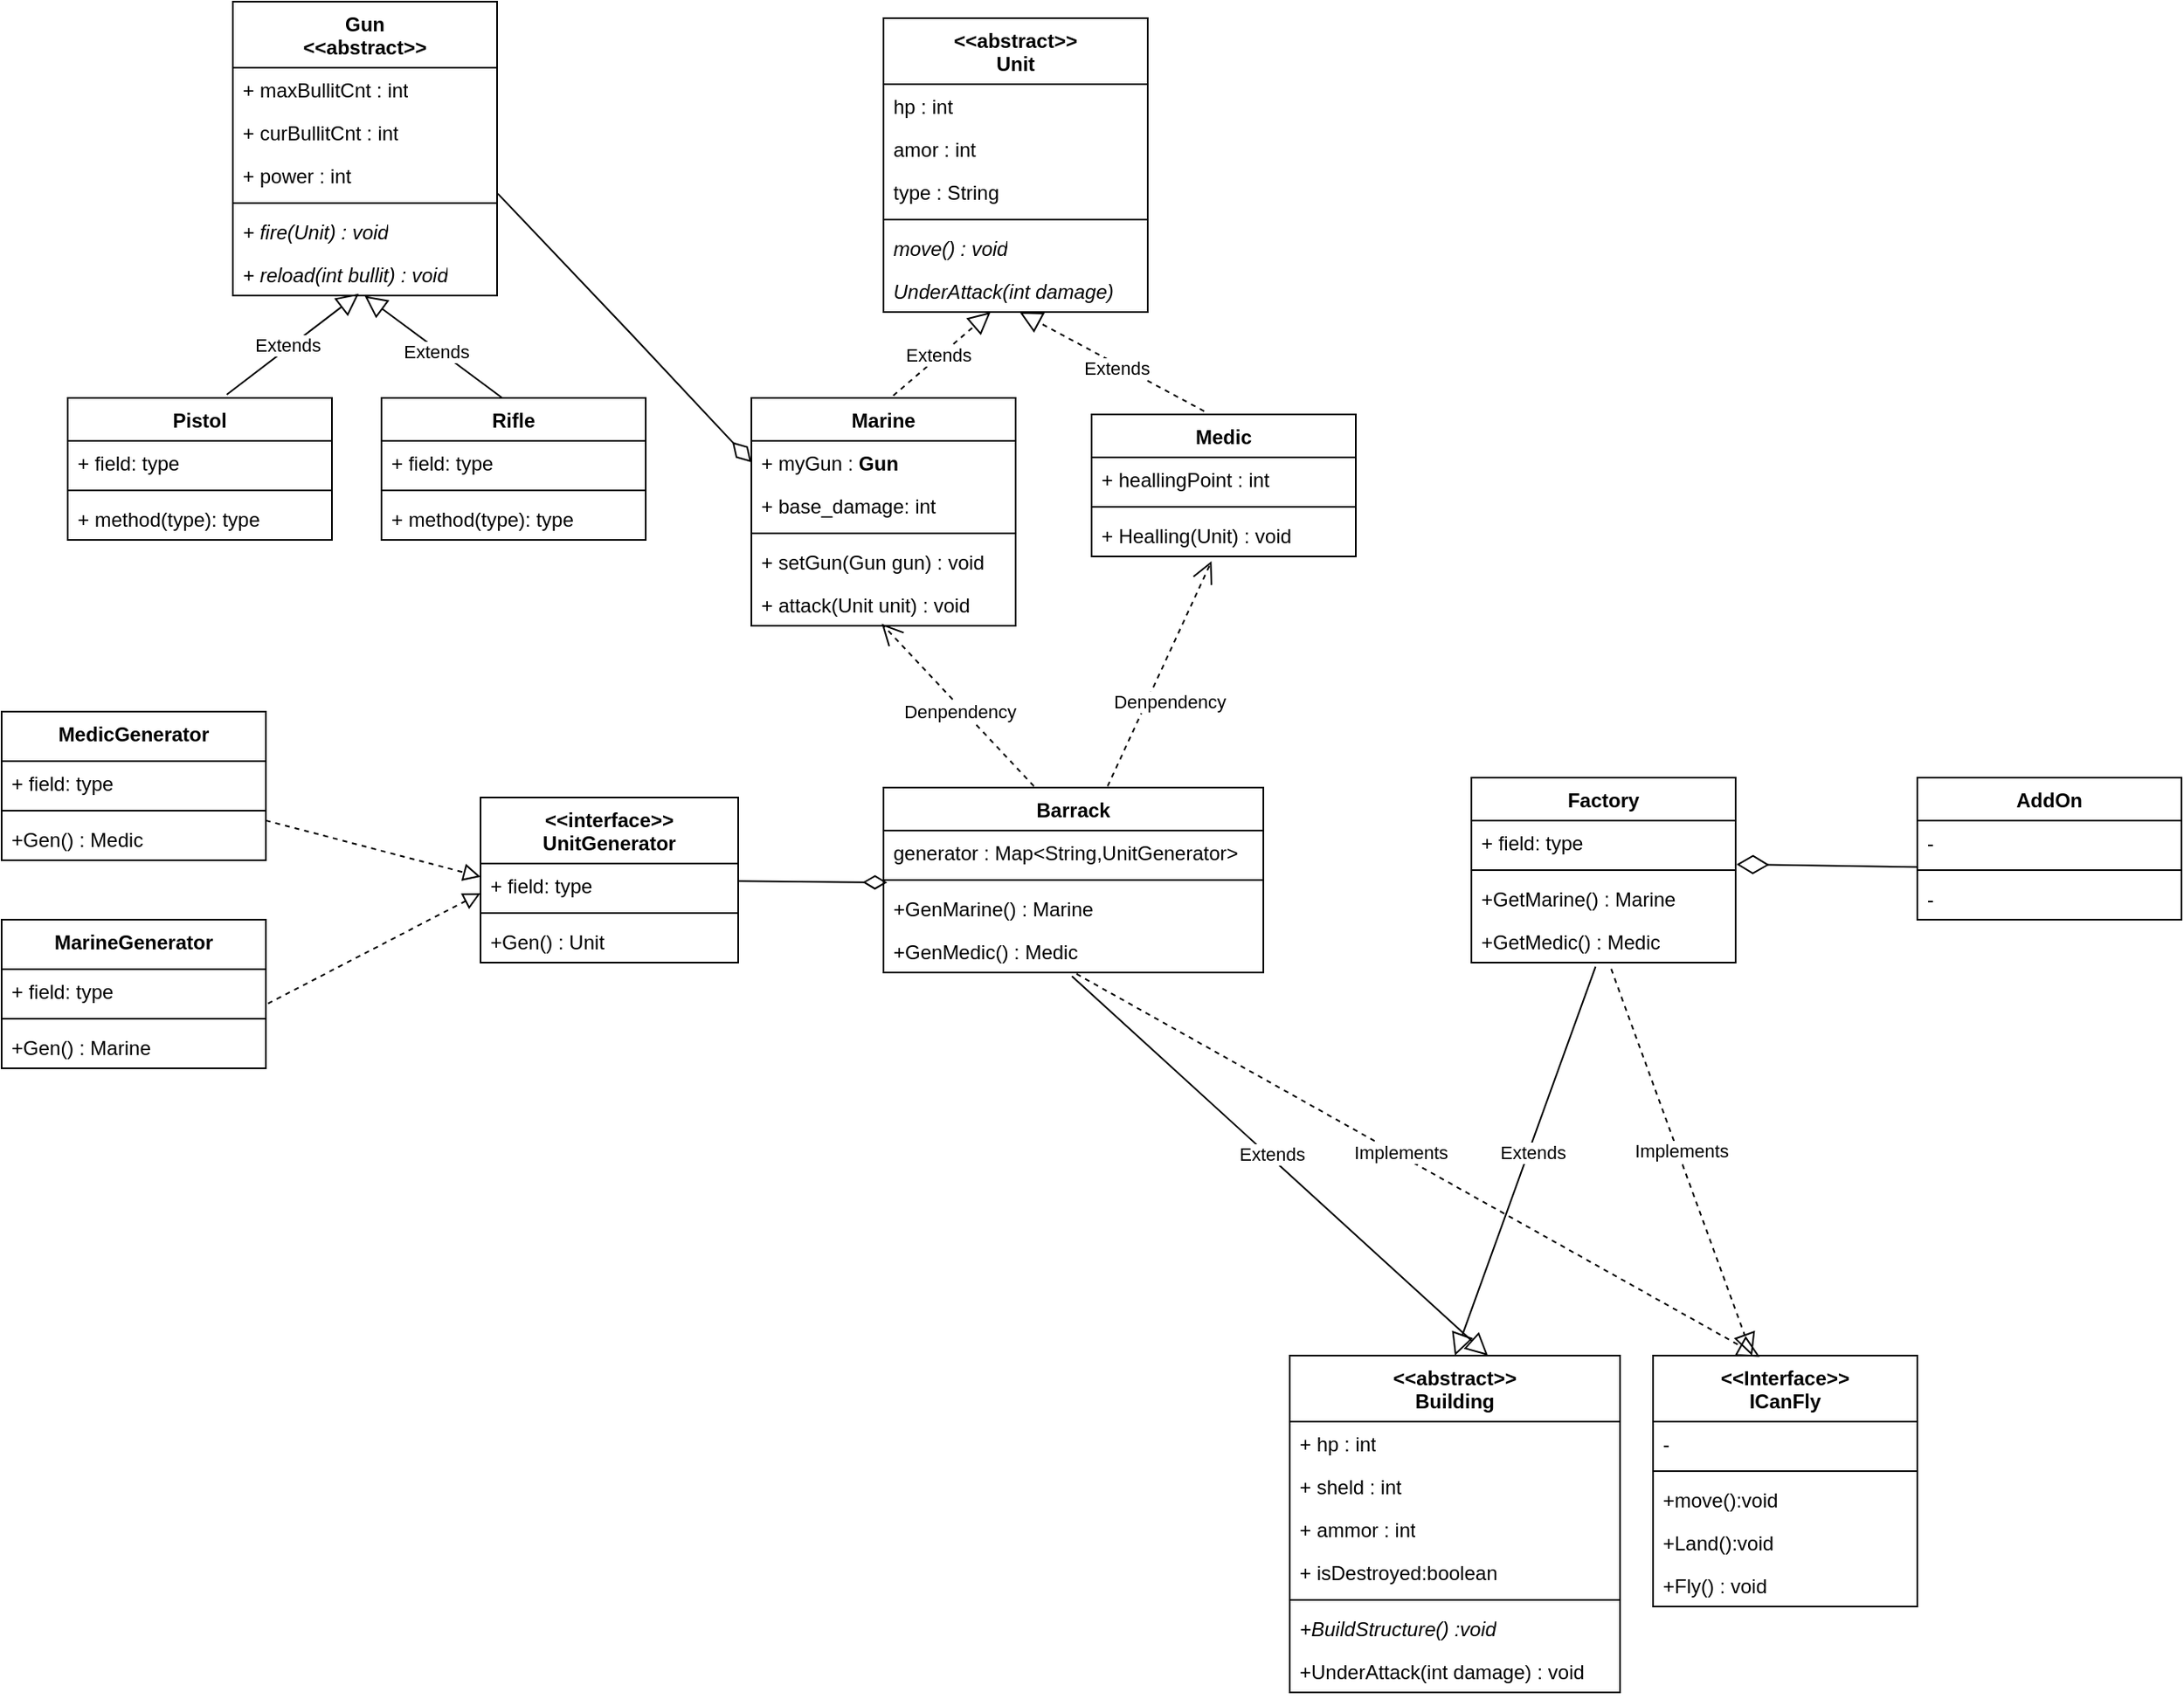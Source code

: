 <mxfile version="24.7.17">
  <diagram id="C5RBs43oDa-KdzZeNtuy" name="Page-1">
    <mxGraphModel dx="1816" dy="617" grid="1" gridSize="10" guides="1" tooltips="1" connect="1" arrows="1" fold="1" page="1" pageScale="1" pageWidth="827" pageHeight="1169" math="0" shadow="0">
      <root>
        <mxCell id="WIyWlLk6GJQsqaUBKTNV-0" />
        <mxCell id="WIyWlLk6GJQsqaUBKTNV-1" parent="WIyWlLk6GJQsqaUBKTNV-0" />
        <mxCell id="PVrwrn3sAUliG3SW16DB-0" value="&lt;div&gt;&amp;lt;&amp;lt;abstract&amp;gt;&amp;gt;&lt;br&gt;&lt;/div&gt;Unit&lt;div&gt;&lt;br&gt;&lt;/div&gt;" style="swimlane;fontStyle=1;align=center;verticalAlign=top;childLayout=stackLayout;horizontal=1;startSize=40;horizontalStack=0;resizeParent=1;resizeParentMax=0;resizeLast=0;collapsible=1;marginBottom=0;whiteSpace=wrap;html=1;" parent="WIyWlLk6GJQsqaUBKTNV-1" vertex="1">
          <mxGeometry x="414" y="100" width="160" height="178" as="geometry" />
        </mxCell>
        <mxCell id="PVrwrn3sAUliG3SW16DB-1" value="&lt;div&gt;hp : int&lt;/div&gt;" style="text;strokeColor=none;fillColor=none;align=left;verticalAlign=top;spacingLeft=4;spacingRight=4;overflow=hidden;rotatable=0;points=[[0,0.5],[1,0.5]];portConstraint=eastwest;whiteSpace=wrap;html=1;" parent="PVrwrn3sAUliG3SW16DB-0" vertex="1">
          <mxGeometry y="40" width="160" height="26" as="geometry" />
        </mxCell>
        <mxCell id="PVrwrn3sAUliG3SW16DB-9" value="&lt;div&gt;amor : int&lt;/div&gt;" style="text;strokeColor=none;fillColor=none;align=left;verticalAlign=top;spacingLeft=4;spacingRight=4;overflow=hidden;rotatable=0;points=[[0,0.5],[1,0.5]];portConstraint=eastwest;whiteSpace=wrap;html=1;" parent="PVrwrn3sAUliG3SW16DB-0" vertex="1">
          <mxGeometry y="66" width="160" height="26" as="geometry" />
        </mxCell>
        <mxCell id="PVrwrn3sAUliG3SW16DB-11" value="&lt;div&gt;type : String&lt;/div&gt;" style="text;strokeColor=none;fillColor=none;align=left;verticalAlign=top;spacingLeft=4;spacingRight=4;overflow=hidden;rotatable=0;points=[[0,0.5],[1,0.5]];portConstraint=eastwest;whiteSpace=wrap;html=1;" parent="PVrwrn3sAUliG3SW16DB-0" vertex="1">
          <mxGeometry y="92" width="160" height="26" as="geometry" />
        </mxCell>
        <mxCell id="PVrwrn3sAUliG3SW16DB-2" value="" style="line;strokeWidth=1;fillColor=none;align=left;verticalAlign=middle;spacingTop=-1;spacingLeft=3;spacingRight=3;rotatable=0;labelPosition=right;points=[];portConstraint=eastwest;strokeColor=inherit;" parent="PVrwrn3sAUliG3SW16DB-0" vertex="1">
          <mxGeometry y="118" width="160" height="8" as="geometry" />
        </mxCell>
        <mxCell id="PVrwrn3sAUliG3SW16DB-3" value="&lt;i&gt;move() : void&lt;/i&gt;" style="text;strokeColor=none;fillColor=none;align=left;verticalAlign=top;spacingLeft=4;spacingRight=4;overflow=hidden;rotatable=0;points=[[0,0.5],[1,0.5]];portConstraint=eastwest;whiteSpace=wrap;html=1;" parent="PVrwrn3sAUliG3SW16DB-0" vertex="1">
          <mxGeometry y="126" width="160" height="26" as="geometry" />
        </mxCell>
        <mxCell id="PVrwrn3sAUliG3SW16DB-10" value="&lt;i&gt;UnderAttack(int damage)&lt;/i&gt;" style="text;strokeColor=none;fillColor=none;align=left;verticalAlign=top;spacingLeft=4;spacingRight=4;overflow=hidden;rotatable=0;points=[[0,0.5],[1,0.5]];portConstraint=eastwest;whiteSpace=wrap;html=1;" parent="PVrwrn3sAUliG3SW16DB-0" vertex="1">
          <mxGeometry y="152" width="160" height="26" as="geometry" />
        </mxCell>
        <mxCell id="PVrwrn3sAUliG3SW16DB-16" value="Marine" style="swimlane;fontStyle=1;align=center;verticalAlign=top;childLayout=stackLayout;horizontal=1;startSize=26;horizontalStack=0;resizeParent=1;resizeParentMax=0;resizeLast=0;collapsible=1;marginBottom=0;whiteSpace=wrap;html=1;" parent="WIyWlLk6GJQsqaUBKTNV-1" vertex="1">
          <mxGeometry x="334" y="330" width="160" height="138" as="geometry" />
        </mxCell>
        <mxCell id="PVrwrn3sAUliG3SW16DB-17" value="&lt;div style=&quot;text-align: center;&quot;&gt;&lt;span style=&quot;background-color: initial;&quot;&gt;+ myGun : &lt;b&gt;Gun&lt;/b&gt;&lt;/span&gt;&lt;/div&gt;" style="text;strokeColor=none;fillColor=none;align=left;verticalAlign=top;spacingLeft=4;spacingRight=4;overflow=hidden;rotatable=0;points=[[0,0.5],[1,0.5]];portConstraint=eastwest;whiteSpace=wrap;html=1;" parent="PVrwrn3sAUliG3SW16DB-16" vertex="1">
          <mxGeometry y="26" width="160" height="26" as="geometry" />
        </mxCell>
        <mxCell id="PVrwrn3sAUliG3SW16DB-34" value="+ base_damage: int" style="text;strokeColor=none;fillColor=none;align=left;verticalAlign=top;spacingLeft=4;spacingRight=4;overflow=hidden;rotatable=0;points=[[0,0.5],[1,0.5]];portConstraint=eastwest;whiteSpace=wrap;html=1;" parent="PVrwrn3sAUliG3SW16DB-16" vertex="1">
          <mxGeometry y="52" width="160" height="26" as="geometry" />
        </mxCell>
        <mxCell id="PVrwrn3sAUliG3SW16DB-18" value="" style="line;strokeWidth=1;fillColor=none;align=left;verticalAlign=middle;spacingTop=-1;spacingLeft=3;spacingRight=3;rotatable=0;labelPosition=right;points=[];portConstraint=eastwest;strokeColor=inherit;" parent="PVrwrn3sAUliG3SW16DB-16" vertex="1">
          <mxGeometry y="78" width="160" height="8" as="geometry" />
        </mxCell>
        <mxCell id="PVrwrn3sAUliG3SW16DB-19" value="+ setGun(Gun gun) : void" style="text;strokeColor=none;fillColor=none;align=left;verticalAlign=top;spacingLeft=4;spacingRight=4;overflow=hidden;rotatable=0;points=[[0,0.5],[1,0.5]];portConstraint=eastwest;whiteSpace=wrap;html=1;" parent="PVrwrn3sAUliG3SW16DB-16" vertex="1">
          <mxGeometry y="86" width="160" height="26" as="geometry" />
        </mxCell>
        <mxCell id="MvnuxMPW66HS9TptjvaD-0" value="+ attack(Unit unit) : void" style="text;strokeColor=none;fillColor=none;align=left;verticalAlign=top;spacingLeft=4;spacingRight=4;overflow=hidden;rotatable=0;points=[[0,0.5],[1,0.5]];portConstraint=eastwest;whiteSpace=wrap;html=1;" vertex="1" parent="PVrwrn3sAUliG3SW16DB-16">
          <mxGeometry y="112" width="160" height="26" as="geometry" />
        </mxCell>
        <mxCell id="PVrwrn3sAUliG3SW16DB-20" value="Medic" style="swimlane;fontStyle=1;align=center;verticalAlign=top;childLayout=stackLayout;horizontal=1;startSize=26;horizontalStack=0;resizeParent=1;resizeParentMax=0;resizeLast=0;collapsible=1;marginBottom=0;whiteSpace=wrap;html=1;" parent="WIyWlLk6GJQsqaUBKTNV-1" vertex="1">
          <mxGeometry x="540" y="340" width="160" height="86" as="geometry" />
        </mxCell>
        <mxCell id="PVrwrn3sAUliG3SW16DB-21" value="+ heallingPoint : int" style="text;strokeColor=none;fillColor=none;align=left;verticalAlign=top;spacingLeft=4;spacingRight=4;overflow=hidden;rotatable=0;points=[[0,0.5],[1,0.5]];portConstraint=eastwest;whiteSpace=wrap;html=1;" parent="PVrwrn3sAUliG3SW16DB-20" vertex="1">
          <mxGeometry y="26" width="160" height="26" as="geometry" />
        </mxCell>
        <mxCell id="PVrwrn3sAUliG3SW16DB-22" value="" style="line;strokeWidth=1;fillColor=none;align=left;verticalAlign=middle;spacingTop=-1;spacingLeft=3;spacingRight=3;rotatable=0;labelPosition=right;points=[];portConstraint=eastwest;strokeColor=inherit;" parent="PVrwrn3sAUliG3SW16DB-20" vertex="1">
          <mxGeometry y="52" width="160" height="8" as="geometry" />
        </mxCell>
        <mxCell id="PVrwrn3sAUliG3SW16DB-23" value="+ Healling(Unit) : void" style="text;strokeColor=none;fillColor=none;align=left;verticalAlign=top;spacingLeft=4;spacingRight=4;overflow=hidden;rotatable=0;points=[[0,0.5],[1,0.5]];portConstraint=eastwest;whiteSpace=wrap;html=1;" parent="PVrwrn3sAUliG3SW16DB-20" vertex="1">
          <mxGeometry y="60" width="160" height="26" as="geometry" />
        </mxCell>
        <mxCell id="PVrwrn3sAUliG3SW16DB-25" value="" style="endArrow=block;html=1;rounded=0;exitX=0.537;exitY=-0.01;exitDx=0;exitDy=0;exitPerimeter=0;endFill=0;endSize=11;dashed=1;" parent="WIyWlLk6GJQsqaUBKTNV-1" source="PVrwrn3sAUliG3SW16DB-16" target="PVrwrn3sAUliG3SW16DB-10" edge="1">
          <mxGeometry width="50" height="50" relative="1" as="geometry">
            <mxPoint x="414" y="360" as="sourcePoint" />
            <mxPoint x="480" y="280" as="targetPoint" />
          </mxGeometry>
        </mxCell>
        <mxCell id="PVrwrn3sAUliG3SW16DB-26" value="Extends" style="edgeLabel;html=1;align=center;verticalAlign=middle;resizable=0;points=[];" parent="PVrwrn3sAUliG3SW16DB-25" vertex="1" connectable="0">
          <mxGeometry x="-0.055" y="2" relative="1" as="geometry">
            <mxPoint as="offset" />
          </mxGeometry>
        </mxCell>
        <mxCell id="PVrwrn3sAUliG3SW16DB-27" value="" style="endArrow=block;html=1;rounded=0;exitX=0.426;exitY=-0.023;exitDx=0;exitDy=0;exitPerimeter=0;endFill=0;endSize=11;entryX=0.515;entryY=1;entryDx=0;entryDy=0;entryPerimeter=0;dashed=1;" parent="WIyWlLk6GJQsqaUBKTNV-1" source="PVrwrn3sAUliG3SW16DB-20" target="PVrwrn3sAUliG3SW16DB-10" edge="1">
          <mxGeometry width="50" height="50" relative="1" as="geometry">
            <mxPoint x="426" y="369" as="sourcePoint" />
            <mxPoint x="490" y="290" as="targetPoint" />
          </mxGeometry>
        </mxCell>
        <mxCell id="PVrwrn3sAUliG3SW16DB-28" value="Extends" style="edgeLabel;html=1;align=center;verticalAlign=middle;resizable=0;points=[];" parent="PVrwrn3sAUliG3SW16DB-27" vertex="1" connectable="0">
          <mxGeometry x="-0.055" y="2" relative="1" as="geometry">
            <mxPoint as="offset" />
          </mxGeometry>
        </mxCell>
        <mxCell id="PVrwrn3sAUliG3SW16DB-29" value="Rifle" style="swimlane;fontStyle=1;align=center;verticalAlign=top;childLayout=stackLayout;horizontal=1;startSize=26;horizontalStack=0;resizeParent=1;resizeParentMax=0;resizeLast=0;collapsible=1;marginBottom=0;whiteSpace=wrap;html=1;" parent="WIyWlLk6GJQsqaUBKTNV-1" vertex="1">
          <mxGeometry x="110" y="330" width="160" height="86" as="geometry" />
        </mxCell>
        <mxCell id="PVrwrn3sAUliG3SW16DB-30" value="+ field: type" style="text;strokeColor=none;fillColor=none;align=left;verticalAlign=top;spacingLeft=4;spacingRight=4;overflow=hidden;rotatable=0;points=[[0,0.5],[1,0.5]];portConstraint=eastwest;whiteSpace=wrap;html=1;" parent="PVrwrn3sAUliG3SW16DB-29" vertex="1">
          <mxGeometry y="26" width="160" height="26" as="geometry" />
        </mxCell>
        <mxCell id="PVrwrn3sAUliG3SW16DB-31" value="" style="line;strokeWidth=1;fillColor=none;align=left;verticalAlign=middle;spacingTop=-1;spacingLeft=3;spacingRight=3;rotatable=0;labelPosition=right;points=[];portConstraint=eastwest;strokeColor=inherit;" parent="PVrwrn3sAUliG3SW16DB-29" vertex="1">
          <mxGeometry y="52" width="160" height="8" as="geometry" />
        </mxCell>
        <mxCell id="PVrwrn3sAUliG3SW16DB-32" value="+ method(type): type" style="text;strokeColor=none;fillColor=none;align=left;verticalAlign=top;spacingLeft=4;spacingRight=4;overflow=hidden;rotatable=0;points=[[0,0.5],[1,0.5]];portConstraint=eastwest;whiteSpace=wrap;html=1;" parent="PVrwrn3sAUliG3SW16DB-29" vertex="1">
          <mxGeometry y="60" width="160" height="26" as="geometry" />
        </mxCell>
        <mxCell id="PVrwrn3sAUliG3SW16DB-33" value="" style="endArrow=diamondThin;html=1;rounded=0;exitX=1.003;exitY=0.934;exitDx=0;exitDy=0;exitPerimeter=0;entryX=0;entryY=0.5;entryDx=0;entryDy=0;endFill=0;endSize=14;" parent="WIyWlLk6GJQsqaUBKTNV-1" source="PVrwrn3sAUliG3SW16DB-43" target="PVrwrn3sAUliG3SW16DB-17" edge="1">
          <mxGeometry width="50" height="50" relative="1" as="geometry">
            <mxPoint x="350" y="380" as="sourcePoint" />
            <mxPoint x="400" y="330" as="targetPoint" />
            <Array as="points">
              <mxPoint x="260" y="290" />
            </Array>
          </mxGeometry>
        </mxCell>
        <mxCell id="PVrwrn3sAUliG3SW16DB-35" value="Pistol" style="swimlane;fontStyle=1;align=center;verticalAlign=top;childLayout=stackLayout;horizontal=1;startSize=26;horizontalStack=0;resizeParent=1;resizeParentMax=0;resizeLast=0;collapsible=1;marginBottom=0;whiteSpace=wrap;html=1;" parent="WIyWlLk6GJQsqaUBKTNV-1" vertex="1">
          <mxGeometry x="-80" y="330" width="160" height="86" as="geometry" />
        </mxCell>
        <mxCell id="PVrwrn3sAUliG3SW16DB-36" value="+ field: type" style="text;strokeColor=none;fillColor=none;align=left;verticalAlign=top;spacingLeft=4;spacingRight=4;overflow=hidden;rotatable=0;points=[[0,0.5],[1,0.5]];portConstraint=eastwest;whiteSpace=wrap;html=1;" parent="PVrwrn3sAUliG3SW16DB-35" vertex="1">
          <mxGeometry y="26" width="160" height="26" as="geometry" />
        </mxCell>
        <mxCell id="PVrwrn3sAUliG3SW16DB-37" value="" style="line;strokeWidth=1;fillColor=none;align=left;verticalAlign=middle;spacingTop=-1;spacingLeft=3;spacingRight=3;rotatable=0;labelPosition=right;points=[];portConstraint=eastwest;strokeColor=inherit;" parent="PVrwrn3sAUliG3SW16DB-35" vertex="1">
          <mxGeometry y="52" width="160" height="8" as="geometry" />
        </mxCell>
        <mxCell id="PVrwrn3sAUliG3SW16DB-38" value="+ method(type): type" style="text;strokeColor=none;fillColor=none;align=left;verticalAlign=top;spacingLeft=4;spacingRight=4;overflow=hidden;rotatable=0;points=[[0,0.5],[1,0.5]];portConstraint=eastwest;whiteSpace=wrap;html=1;" parent="PVrwrn3sAUliG3SW16DB-35" vertex="1">
          <mxGeometry y="60" width="160" height="26" as="geometry" />
        </mxCell>
        <mxCell id="PVrwrn3sAUliG3SW16DB-39" value="Gun&lt;div&gt;&amp;lt;&amp;lt;abstract&amp;gt;&amp;gt;&lt;/div&gt;" style="swimlane;fontStyle=1;align=center;verticalAlign=top;childLayout=stackLayout;horizontal=1;startSize=40;horizontalStack=0;resizeParent=1;resizeParentMax=0;resizeLast=0;collapsible=1;marginBottom=0;whiteSpace=wrap;html=1;" parent="WIyWlLk6GJQsqaUBKTNV-1" vertex="1">
          <mxGeometry x="20" y="90" width="160" height="178" as="geometry" />
        </mxCell>
        <mxCell id="PVrwrn3sAUliG3SW16DB-40" value="+ maxBullitCnt : int" style="text;strokeColor=none;fillColor=none;align=left;verticalAlign=top;spacingLeft=4;spacingRight=4;overflow=hidden;rotatable=0;points=[[0,0.5],[1,0.5]];portConstraint=eastwest;whiteSpace=wrap;html=1;" parent="PVrwrn3sAUliG3SW16DB-39" vertex="1">
          <mxGeometry y="40" width="160" height="26" as="geometry" />
        </mxCell>
        <mxCell id="MvnuxMPW66HS9TptjvaD-1" value="+ curBullitCnt : int" style="text;strokeColor=none;fillColor=none;align=left;verticalAlign=top;spacingLeft=4;spacingRight=4;overflow=hidden;rotatable=0;points=[[0,0.5],[1,0.5]];portConstraint=eastwest;whiteSpace=wrap;html=1;" vertex="1" parent="PVrwrn3sAUliG3SW16DB-39">
          <mxGeometry y="66" width="160" height="26" as="geometry" />
        </mxCell>
        <mxCell id="PVrwrn3sAUliG3SW16DB-43" value="+ power : int" style="text;strokeColor=none;fillColor=none;align=left;verticalAlign=top;spacingLeft=4;spacingRight=4;overflow=hidden;rotatable=0;points=[[0,0.5],[1,0.5]];portConstraint=eastwest;whiteSpace=wrap;html=1;" parent="PVrwrn3sAUliG3SW16DB-39" vertex="1">
          <mxGeometry y="92" width="160" height="26" as="geometry" />
        </mxCell>
        <mxCell id="PVrwrn3sAUliG3SW16DB-41" value="" style="line;strokeWidth=1;fillColor=none;align=left;verticalAlign=middle;spacingTop=-1;spacingLeft=3;spacingRight=3;rotatable=0;labelPosition=right;points=[];portConstraint=eastwest;strokeColor=inherit;" parent="PVrwrn3sAUliG3SW16DB-39" vertex="1">
          <mxGeometry y="118" width="160" height="8" as="geometry" />
        </mxCell>
        <mxCell id="PVrwrn3sAUliG3SW16DB-42" value="&lt;i&gt;+ fire(Unit) : void&lt;/i&gt;" style="text;strokeColor=none;fillColor=none;align=left;verticalAlign=top;spacingLeft=4;spacingRight=4;overflow=hidden;rotatable=0;points=[[0,0.5],[1,0.5]];portConstraint=eastwest;whiteSpace=wrap;html=1;" parent="PVrwrn3sAUliG3SW16DB-39" vertex="1">
          <mxGeometry y="126" width="160" height="26" as="geometry" />
        </mxCell>
        <mxCell id="PVrwrn3sAUliG3SW16DB-48" value="&lt;i&gt;+ reload(int bullit) : void&lt;/i&gt;" style="text;strokeColor=none;fillColor=none;align=left;verticalAlign=top;spacingLeft=4;spacingRight=4;overflow=hidden;rotatable=0;points=[[0,0.5],[1,0.5]];portConstraint=eastwest;whiteSpace=wrap;html=1;" parent="PVrwrn3sAUliG3SW16DB-39" vertex="1">
          <mxGeometry y="152" width="160" height="26" as="geometry" />
        </mxCell>
        <mxCell id="PVrwrn3sAUliG3SW16DB-44" value="" style="endArrow=block;html=1;rounded=0;exitX=0.455;exitY=-0.003;exitDx=0;exitDy=0;exitPerimeter=0;endFill=0;endSize=11;entryX=0.499;entryY=1.008;entryDx=0;entryDy=0;entryPerimeter=0;" parent="WIyWlLk6GJQsqaUBKTNV-1" source="PVrwrn3sAUliG3SW16DB-29" edge="1" target="PVrwrn3sAUliG3SW16DB-48">
          <mxGeometry width="50" height="50" relative="1" as="geometry">
            <mxPoint x="426" y="369" as="sourcePoint" />
            <mxPoint x="90" y="270" as="targetPoint" />
          </mxGeometry>
        </mxCell>
        <mxCell id="PVrwrn3sAUliG3SW16DB-45" value="Extends" style="edgeLabel;html=1;align=center;verticalAlign=middle;resizable=0;points=[];" parent="PVrwrn3sAUliG3SW16DB-44" vertex="1" connectable="0">
          <mxGeometry x="-0.055" y="2" relative="1" as="geometry">
            <mxPoint as="offset" />
          </mxGeometry>
        </mxCell>
        <mxCell id="PVrwrn3sAUliG3SW16DB-46" value="" style="endArrow=block;html=1;rounded=0;exitX=0.602;exitY=-0.023;exitDx=0;exitDy=0;exitPerimeter=0;endFill=0;endSize=11;entryX=0.477;entryY=0.955;entryDx=0;entryDy=0;entryPerimeter=0;" parent="WIyWlLk6GJQsqaUBKTNV-1" source="PVrwrn3sAUliG3SW16DB-35" edge="1" target="PVrwrn3sAUliG3SW16DB-48">
          <mxGeometry width="50" height="50" relative="1" as="geometry">
            <mxPoint x="183" y="370" as="sourcePoint" />
            <mxPoint x="100" y="290" as="targetPoint" />
          </mxGeometry>
        </mxCell>
        <mxCell id="PVrwrn3sAUliG3SW16DB-47" value="Extends" style="edgeLabel;html=1;align=center;verticalAlign=middle;resizable=0;points=[];" parent="PVrwrn3sAUliG3SW16DB-46" vertex="1" connectable="0">
          <mxGeometry x="-0.055" y="2" relative="1" as="geometry">
            <mxPoint as="offset" />
          </mxGeometry>
        </mxCell>
        <mxCell id="PVrwrn3sAUliG3SW16DB-49" value="Barrack" style="swimlane;fontStyle=1;align=center;verticalAlign=top;childLayout=stackLayout;horizontal=1;startSize=26;horizontalStack=0;resizeParent=1;resizeParentMax=0;resizeLast=0;collapsible=1;marginBottom=0;whiteSpace=wrap;html=1;" parent="WIyWlLk6GJQsqaUBKTNV-1" vertex="1">
          <mxGeometry x="414" y="566" width="230" height="112" as="geometry" />
        </mxCell>
        <mxCell id="PVrwrn3sAUliG3SW16DB-50" value="generator : Map&amp;lt;String,UnitGenerator&amp;gt;" style="text;strokeColor=none;fillColor=none;align=left;verticalAlign=top;spacingLeft=4;spacingRight=4;overflow=hidden;rotatable=0;points=[[0,0.5],[1,0.5]];portConstraint=eastwest;whiteSpace=wrap;html=1;" parent="PVrwrn3sAUliG3SW16DB-49" vertex="1">
          <mxGeometry y="26" width="230" height="26" as="geometry" />
        </mxCell>
        <mxCell id="PVrwrn3sAUliG3SW16DB-51" value="" style="line;strokeWidth=1;fillColor=none;align=left;verticalAlign=middle;spacingTop=-1;spacingLeft=3;spacingRight=3;rotatable=0;labelPosition=right;points=[];portConstraint=eastwest;strokeColor=inherit;" parent="PVrwrn3sAUliG3SW16DB-49" vertex="1">
          <mxGeometry y="52" width="230" height="8" as="geometry" />
        </mxCell>
        <mxCell id="PVrwrn3sAUliG3SW16DB-52" value="+GenMarine() : Marine" style="text;strokeColor=none;fillColor=none;align=left;verticalAlign=top;spacingLeft=4;spacingRight=4;overflow=hidden;rotatable=0;points=[[0,0.5],[1,0.5]];portConstraint=eastwest;whiteSpace=wrap;html=1;" parent="PVrwrn3sAUliG3SW16DB-49" vertex="1">
          <mxGeometry y="60" width="230" height="26" as="geometry" />
        </mxCell>
        <mxCell id="PVrwrn3sAUliG3SW16DB-53" value="+GenMedic() : Medic" style="text;strokeColor=none;fillColor=none;align=left;verticalAlign=top;spacingLeft=4;spacingRight=4;overflow=hidden;rotatable=0;points=[[0,0.5],[1,0.5]];portConstraint=eastwest;whiteSpace=wrap;html=1;" parent="PVrwrn3sAUliG3SW16DB-49" vertex="1">
          <mxGeometry y="86" width="230" height="26" as="geometry" />
        </mxCell>
        <mxCell id="PVrwrn3sAUliG3SW16DB-54" value="" style="endArrow=open;html=1;rounded=0;exitX=0.396;exitY=-0.007;exitDx=0;exitDy=0;exitPerimeter=0;endFill=0;endSize=11;dashed=1;entryX=0.493;entryY=0.951;entryDx=0;entryDy=0;entryPerimeter=0;" parent="WIyWlLk6GJQsqaUBKTNV-1" source="PVrwrn3sAUliG3SW16DB-49" edge="1" target="MvnuxMPW66HS9TptjvaD-0">
          <mxGeometry width="50" height="50" relative="1" as="geometry">
            <mxPoint x="487" y="542" as="sourcePoint" />
            <mxPoint x="414" y="472" as="targetPoint" />
          </mxGeometry>
        </mxCell>
        <mxCell id="PVrwrn3sAUliG3SW16DB-55" value="Denpendency" style="edgeLabel;html=1;align=center;verticalAlign=middle;resizable=0;points=[];" parent="PVrwrn3sAUliG3SW16DB-54" vertex="1" connectable="0">
          <mxGeometry x="-0.055" y="2" relative="1" as="geometry">
            <mxPoint as="offset" />
          </mxGeometry>
        </mxCell>
        <mxCell id="PVrwrn3sAUliG3SW16DB-56" value="" style="endArrow=open;html=1;rounded=0;exitX=0.59;exitY=-0.007;exitDx=0;exitDy=0;exitPerimeter=0;endFill=0;endSize=11;entryX=0.454;entryY=1.111;entryDx=0;entryDy=0;entryPerimeter=0;dashed=1;" parent="WIyWlLk6GJQsqaUBKTNV-1" source="PVrwrn3sAUliG3SW16DB-49" target="PVrwrn3sAUliG3SW16DB-23" edge="1">
          <mxGeometry width="50" height="50" relative="1" as="geometry">
            <mxPoint x="503" y="569" as="sourcePoint" />
            <mxPoint x="424" y="482" as="targetPoint" />
          </mxGeometry>
        </mxCell>
        <mxCell id="PVrwrn3sAUliG3SW16DB-57" value="Denpendency" style="edgeLabel;html=1;align=center;verticalAlign=middle;resizable=0;points=[];" parent="PVrwrn3sAUliG3SW16DB-56" vertex="1" connectable="0">
          <mxGeometry x="-0.055" y="2" relative="1" as="geometry">
            <mxPoint x="9" y="14" as="offset" />
          </mxGeometry>
        </mxCell>
        <mxCell id="MvnuxMPW66HS9TptjvaD-9" value="" style="edgeStyle=none;curved=1;rounded=0;orthogonalLoop=1;jettySize=auto;html=1;fontSize=12;startSize=12;endSize=12;entryX=0.01;entryY=0.685;entryDx=0;entryDy=0;entryPerimeter=0;endArrow=diamondThin;endFill=0;" edge="1" parent="WIyWlLk6GJQsqaUBKTNV-1" source="PVrwrn3sAUliG3SW16DB-63" target="PVrwrn3sAUliG3SW16DB-51">
          <mxGeometry relative="1" as="geometry" />
        </mxCell>
        <mxCell id="PVrwrn3sAUliG3SW16DB-63" value="&amp;lt;&amp;lt;interface&amp;gt;&amp;gt;&lt;div&gt;UnitGenerator&lt;/div&gt;" style="swimlane;fontStyle=1;align=center;verticalAlign=top;childLayout=stackLayout;horizontal=1;startSize=40;horizontalStack=0;resizeParent=1;resizeParentMax=0;resizeLast=0;collapsible=1;marginBottom=0;whiteSpace=wrap;html=1;" parent="WIyWlLk6GJQsqaUBKTNV-1" vertex="1">
          <mxGeometry x="170" y="572" width="156" height="100" as="geometry" />
        </mxCell>
        <mxCell id="PVrwrn3sAUliG3SW16DB-64" value="+ field: type" style="text;strokeColor=none;fillColor=none;align=left;verticalAlign=top;spacingLeft=4;spacingRight=4;overflow=hidden;rotatable=0;points=[[0,0.5],[1,0.5]];portConstraint=eastwest;whiteSpace=wrap;html=1;" parent="PVrwrn3sAUliG3SW16DB-63" vertex="1">
          <mxGeometry y="40" width="156" height="26" as="geometry" />
        </mxCell>
        <mxCell id="PVrwrn3sAUliG3SW16DB-65" value="" style="line;strokeWidth=1;fillColor=none;align=left;verticalAlign=middle;spacingTop=-1;spacingLeft=3;spacingRight=3;rotatable=0;labelPosition=right;points=[];portConstraint=eastwest;strokeColor=inherit;" parent="PVrwrn3sAUliG3SW16DB-63" vertex="1">
          <mxGeometry y="66" width="156" height="8" as="geometry" />
        </mxCell>
        <mxCell id="PVrwrn3sAUliG3SW16DB-66" value="+Gen() : Unit" style="text;strokeColor=none;fillColor=none;align=left;verticalAlign=top;spacingLeft=4;spacingRight=4;overflow=hidden;rotatable=0;points=[[0,0.5],[1,0.5]];portConstraint=eastwest;whiteSpace=wrap;html=1;" parent="PVrwrn3sAUliG3SW16DB-63" vertex="1">
          <mxGeometry y="74" width="156" height="26" as="geometry" />
        </mxCell>
        <mxCell id="PVrwrn3sAUliG3SW16DB-68" value="MarineGenerator" style="swimlane;fontStyle=1;align=center;verticalAlign=top;childLayout=stackLayout;horizontal=1;startSize=30;horizontalStack=0;resizeParent=1;resizeParentMax=0;resizeLast=0;collapsible=1;marginBottom=0;whiteSpace=wrap;html=1;" parent="WIyWlLk6GJQsqaUBKTNV-1" vertex="1">
          <mxGeometry x="-120" y="646" width="160" height="90" as="geometry" />
        </mxCell>
        <mxCell id="PVrwrn3sAUliG3SW16DB-69" value="+ field: type" style="text;strokeColor=none;fillColor=none;align=left;verticalAlign=top;spacingLeft=4;spacingRight=4;overflow=hidden;rotatable=0;points=[[0,0.5],[1,0.5]];portConstraint=eastwest;whiteSpace=wrap;html=1;" parent="PVrwrn3sAUliG3SW16DB-68" vertex="1">
          <mxGeometry y="30" width="160" height="26" as="geometry" />
        </mxCell>
        <mxCell id="PVrwrn3sAUliG3SW16DB-70" value="" style="line;strokeWidth=1;fillColor=none;align=left;verticalAlign=middle;spacingTop=-1;spacingLeft=3;spacingRight=3;rotatable=0;labelPosition=right;points=[];portConstraint=eastwest;strokeColor=inherit;" parent="PVrwrn3sAUliG3SW16DB-68" vertex="1">
          <mxGeometry y="56" width="160" height="8" as="geometry" />
        </mxCell>
        <mxCell id="PVrwrn3sAUliG3SW16DB-72" value="+Gen() : Marine" style="text;strokeColor=none;fillColor=none;align=left;verticalAlign=top;spacingLeft=4;spacingRight=4;overflow=hidden;rotatable=0;points=[[0,0.5],[1,0.5]];portConstraint=eastwest;whiteSpace=wrap;html=1;" parent="PVrwrn3sAUliG3SW16DB-68" vertex="1">
          <mxGeometry y="64" width="160" height="26" as="geometry" />
        </mxCell>
        <mxCell id="MvnuxMPW66HS9TptjvaD-10" value="" style="edgeStyle=none;curved=1;rounded=0;orthogonalLoop=1;jettySize=auto;html=1;fontSize=12;startSize=8;endSize=8;dashed=1;endArrow=block;endFill=0;" edge="1" parent="WIyWlLk6GJQsqaUBKTNV-1" source="PVrwrn3sAUliG3SW16DB-73">
          <mxGeometry relative="1" as="geometry">
            <mxPoint x="170" y="620" as="targetPoint" />
          </mxGeometry>
        </mxCell>
        <mxCell id="PVrwrn3sAUliG3SW16DB-73" value="MedicGenerator" style="swimlane;fontStyle=1;align=center;verticalAlign=top;childLayout=stackLayout;horizontal=1;startSize=30;horizontalStack=0;resizeParent=1;resizeParentMax=0;resizeLast=0;collapsible=1;marginBottom=0;whiteSpace=wrap;html=1;" parent="WIyWlLk6GJQsqaUBKTNV-1" vertex="1">
          <mxGeometry x="-120" y="520" width="160" height="90" as="geometry" />
        </mxCell>
        <mxCell id="PVrwrn3sAUliG3SW16DB-74" value="+ field: type" style="text;strokeColor=none;fillColor=none;align=left;verticalAlign=top;spacingLeft=4;spacingRight=4;overflow=hidden;rotatable=0;points=[[0,0.5],[1,0.5]];portConstraint=eastwest;whiteSpace=wrap;html=1;" parent="PVrwrn3sAUliG3SW16DB-73" vertex="1">
          <mxGeometry y="30" width="160" height="26" as="geometry" />
        </mxCell>
        <mxCell id="PVrwrn3sAUliG3SW16DB-75" value="" style="line;strokeWidth=1;fillColor=none;align=left;verticalAlign=middle;spacingTop=-1;spacingLeft=3;spacingRight=3;rotatable=0;labelPosition=right;points=[];portConstraint=eastwest;strokeColor=inherit;" parent="PVrwrn3sAUliG3SW16DB-73" vertex="1">
          <mxGeometry y="56" width="160" height="8" as="geometry" />
        </mxCell>
        <mxCell id="PVrwrn3sAUliG3SW16DB-77" value="+Gen() : Medic" style="text;strokeColor=none;fillColor=none;align=left;verticalAlign=top;spacingLeft=4;spacingRight=4;overflow=hidden;rotatable=0;points=[[0,0.5],[1,0.5]];portConstraint=eastwest;whiteSpace=wrap;html=1;" parent="PVrwrn3sAUliG3SW16DB-73" vertex="1">
          <mxGeometry y="64" width="160" height="26" as="geometry" />
        </mxCell>
        <mxCell id="PVrwrn3sAUliG3SW16DB-81" value="" style="endArrow=block;html=1;rounded=0;exitX=0.496;exitY=1.086;exitDx=0;exitDy=0;exitPerimeter=0;endFill=0;endSize=11;" parent="WIyWlLk6GJQsqaUBKTNV-1" source="PVrwrn3sAUliG3SW16DB-53" edge="1">
          <mxGeometry width="50" height="50" relative="1" as="geometry">
            <mxPoint x="381" y="890" as="sourcePoint" />
            <mxPoint x="780" y="910" as="targetPoint" />
          </mxGeometry>
        </mxCell>
        <mxCell id="PVrwrn3sAUliG3SW16DB-82" value="Extends" style="edgeLabel;html=1;align=center;verticalAlign=middle;resizable=0;points=[];" parent="PVrwrn3sAUliG3SW16DB-81" vertex="1" connectable="0">
          <mxGeometry x="-0.055" y="2" relative="1" as="geometry">
            <mxPoint as="offset" />
          </mxGeometry>
        </mxCell>
        <mxCell id="PVrwrn3sAUliG3SW16DB-85" value="Factory" style="swimlane;fontStyle=1;align=center;verticalAlign=top;childLayout=stackLayout;horizontal=1;startSize=26;horizontalStack=0;resizeParent=1;resizeParentMax=0;resizeLast=0;collapsible=1;marginBottom=0;whiteSpace=wrap;html=1;" parent="WIyWlLk6GJQsqaUBKTNV-1" vertex="1">
          <mxGeometry x="770" y="560" width="160" height="112" as="geometry">
            <mxRectangle x="760" y="560" width="80" height="30" as="alternateBounds" />
          </mxGeometry>
        </mxCell>
        <mxCell id="PVrwrn3sAUliG3SW16DB-86" value="+ field: type" style="text;strokeColor=none;fillColor=none;align=left;verticalAlign=top;spacingLeft=4;spacingRight=4;overflow=hidden;rotatable=0;points=[[0,0.5],[1,0.5]];portConstraint=eastwest;whiteSpace=wrap;html=1;" parent="PVrwrn3sAUliG3SW16DB-85" vertex="1">
          <mxGeometry y="26" width="160" height="26" as="geometry" />
        </mxCell>
        <mxCell id="PVrwrn3sAUliG3SW16DB-87" value="" style="line;strokeWidth=1;fillColor=none;align=left;verticalAlign=middle;spacingTop=-1;spacingLeft=3;spacingRight=3;rotatable=0;labelPosition=right;points=[];portConstraint=eastwest;strokeColor=inherit;" parent="PVrwrn3sAUliG3SW16DB-85" vertex="1">
          <mxGeometry y="52" width="160" height="8" as="geometry" />
        </mxCell>
        <mxCell id="PVrwrn3sAUliG3SW16DB-88" value="+GetMarine() : Marine" style="text;strokeColor=none;fillColor=none;align=left;verticalAlign=top;spacingLeft=4;spacingRight=4;overflow=hidden;rotatable=0;points=[[0,0.5],[1,0.5]];portConstraint=eastwest;whiteSpace=wrap;html=1;" parent="PVrwrn3sAUliG3SW16DB-85" vertex="1">
          <mxGeometry y="60" width="160" height="26" as="geometry" />
        </mxCell>
        <mxCell id="PVrwrn3sAUliG3SW16DB-89" value="+GetMedic() : Medic" style="text;strokeColor=none;fillColor=none;align=left;verticalAlign=top;spacingLeft=4;spacingRight=4;overflow=hidden;rotatable=0;points=[[0,0.5],[1,0.5]];portConstraint=eastwest;whiteSpace=wrap;html=1;" parent="PVrwrn3sAUliG3SW16DB-85" vertex="1">
          <mxGeometry y="86" width="160" height="26" as="geometry" />
        </mxCell>
        <mxCell id="PVrwrn3sAUliG3SW16DB-90" value="&lt;div&gt;&amp;lt;&amp;lt;abstract&amp;gt;&amp;gt;&lt;/div&gt;Building" style="swimlane;fontStyle=1;align=center;verticalAlign=top;childLayout=stackLayout;horizontal=1;startSize=40;horizontalStack=0;resizeParent=1;resizeParentMax=0;resizeLast=0;collapsible=1;marginBottom=0;whiteSpace=wrap;html=1;" parent="WIyWlLk6GJQsqaUBKTNV-1" vertex="1">
          <mxGeometry x="660" y="910" width="200" height="204" as="geometry">
            <mxRectangle x="760" y="560" width="80" height="30" as="alternateBounds" />
          </mxGeometry>
        </mxCell>
        <mxCell id="PVrwrn3sAUliG3SW16DB-91" value="+ hp : int" style="text;strokeColor=none;fillColor=none;align=left;verticalAlign=top;spacingLeft=4;spacingRight=4;overflow=hidden;rotatable=0;points=[[0,0.5],[1,0.5]];portConstraint=eastwest;whiteSpace=wrap;html=1;" parent="PVrwrn3sAUliG3SW16DB-90" vertex="1">
          <mxGeometry y="40" width="200" height="26" as="geometry" />
        </mxCell>
        <mxCell id="PVrwrn3sAUliG3SW16DB-95" value="+ sheld : int&lt;div&gt;&lt;br&gt;&lt;/div&gt;" style="text;strokeColor=none;fillColor=none;align=left;verticalAlign=top;spacingLeft=4;spacingRight=4;overflow=hidden;rotatable=0;points=[[0,0.5],[1,0.5]];portConstraint=eastwest;whiteSpace=wrap;html=1;" parent="PVrwrn3sAUliG3SW16DB-90" vertex="1">
          <mxGeometry y="66" width="200" height="26" as="geometry" />
        </mxCell>
        <mxCell id="PVrwrn3sAUliG3SW16DB-96" value="&lt;div&gt;+ ammor : int&lt;/div&gt;" style="text;strokeColor=none;fillColor=none;align=left;verticalAlign=top;spacingLeft=4;spacingRight=4;overflow=hidden;rotatable=0;points=[[0,0.5],[1,0.5]];portConstraint=eastwest;whiteSpace=wrap;html=1;" parent="PVrwrn3sAUliG3SW16DB-90" vertex="1">
          <mxGeometry y="92" width="200" height="26" as="geometry" />
        </mxCell>
        <mxCell id="MvnuxMPW66HS9TptjvaD-3" value="&lt;div&gt;+ isDestroyed:boolean&lt;/div&gt;" style="text;strokeColor=none;fillColor=none;align=left;verticalAlign=top;spacingLeft=4;spacingRight=4;overflow=hidden;rotatable=0;points=[[0,0.5],[1,0.5]];portConstraint=eastwest;whiteSpace=wrap;html=1;" vertex="1" parent="PVrwrn3sAUliG3SW16DB-90">
          <mxGeometry y="118" width="200" height="26" as="geometry" />
        </mxCell>
        <mxCell id="PVrwrn3sAUliG3SW16DB-92" value="" style="line;strokeWidth=1;fillColor=none;align=left;verticalAlign=middle;spacingTop=-1;spacingLeft=3;spacingRight=3;rotatable=0;labelPosition=right;points=[];portConstraint=eastwest;strokeColor=inherit;" parent="PVrwrn3sAUliG3SW16DB-90" vertex="1">
          <mxGeometry y="144" width="200" height="8" as="geometry" />
        </mxCell>
        <mxCell id="PVrwrn3sAUliG3SW16DB-93" value="+BuildStructure() :void" style="text;strokeColor=none;fillColor=none;align=left;verticalAlign=top;spacingLeft=4;spacingRight=4;overflow=hidden;rotatable=0;points=[[0,0.5],[1,0.5]];portConstraint=eastwest;whiteSpace=wrap;html=1;fontStyle=2" parent="PVrwrn3sAUliG3SW16DB-90" vertex="1">
          <mxGeometry y="152" width="200" height="26" as="geometry" />
        </mxCell>
        <mxCell id="PVrwrn3sAUliG3SW16DB-94" value="+UnderAttack(int damage) : void" style="text;strokeColor=none;fillColor=none;align=left;verticalAlign=top;spacingLeft=4;spacingRight=4;overflow=hidden;rotatable=0;points=[[0,0.5],[1,0.5]];portConstraint=eastwest;whiteSpace=wrap;html=1;" parent="PVrwrn3sAUliG3SW16DB-90" vertex="1">
          <mxGeometry y="178" width="200" height="26" as="geometry" />
        </mxCell>
        <mxCell id="PVrwrn3sAUliG3SW16DB-104" value="" style="endArrow=block;html=1;rounded=0;exitX=0.47;exitY=1.093;exitDx=0;exitDy=0;exitPerimeter=0;endFill=0;endSize=11;entryX=0.5;entryY=0;entryDx=0;entryDy=0;" parent="WIyWlLk6GJQsqaUBKTNV-1" source="PVrwrn3sAUliG3SW16DB-89" target="PVrwrn3sAUliG3SW16DB-90" edge="1">
          <mxGeometry width="50" height="50" relative="1" as="geometry">
            <mxPoint x="518" y="685" as="sourcePoint" />
            <mxPoint x="783" y="922" as="targetPoint" />
          </mxGeometry>
        </mxCell>
        <mxCell id="PVrwrn3sAUliG3SW16DB-105" value="Extends" style="edgeLabel;html=1;align=center;verticalAlign=middle;resizable=0;points=[];" parent="PVrwrn3sAUliG3SW16DB-104" vertex="1" connectable="0">
          <mxGeometry x="-0.055" y="2" relative="1" as="geometry">
            <mxPoint as="offset" />
          </mxGeometry>
        </mxCell>
        <mxCell id="PVrwrn3sAUliG3SW16DB-106" value="&amp;lt;&amp;lt;Interface&amp;gt;&amp;gt;&lt;div&gt;&lt;/div&gt;&lt;div&gt;ICanFly&lt;/div&gt;" style="swimlane;fontStyle=1;align=center;verticalAlign=top;childLayout=stackLayout;horizontal=1;startSize=40;horizontalStack=0;resizeParent=1;resizeParentMax=0;resizeLast=0;collapsible=1;marginBottom=0;whiteSpace=wrap;html=1;" parent="WIyWlLk6GJQsqaUBKTNV-1" vertex="1">
          <mxGeometry x="880" y="910" width="160" height="152" as="geometry">
            <mxRectangle x="760" y="560" width="80" height="30" as="alternateBounds" />
          </mxGeometry>
        </mxCell>
        <mxCell id="PVrwrn3sAUliG3SW16DB-107" value="-" style="text;strokeColor=none;fillColor=none;align=left;verticalAlign=top;spacingLeft=4;spacingRight=4;overflow=hidden;rotatable=0;points=[[0,0.5],[1,0.5]];portConstraint=eastwest;whiteSpace=wrap;html=1;" parent="PVrwrn3sAUliG3SW16DB-106" vertex="1">
          <mxGeometry y="40" width="160" height="26" as="geometry" />
        </mxCell>
        <mxCell id="PVrwrn3sAUliG3SW16DB-110" value="" style="line;strokeWidth=1;fillColor=none;align=left;verticalAlign=middle;spacingTop=-1;spacingLeft=3;spacingRight=3;rotatable=0;labelPosition=right;points=[];portConstraint=eastwest;strokeColor=inherit;" parent="PVrwrn3sAUliG3SW16DB-106" vertex="1">
          <mxGeometry y="66" width="160" height="8" as="geometry" />
        </mxCell>
        <mxCell id="PVrwrn3sAUliG3SW16DB-111" value="+move():void" style="text;strokeColor=none;fillColor=none;align=left;verticalAlign=top;spacingLeft=4;spacingRight=4;overflow=hidden;rotatable=0;points=[[0,0.5],[1,0.5]];portConstraint=eastwest;whiteSpace=wrap;html=1;" parent="PVrwrn3sAUliG3SW16DB-106" vertex="1">
          <mxGeometry y="74" width="160" height="26" as="geometry" />
        </mxCell>
        <mxCell id="PVrwrn3sAUliG3SW16DB-112" value="+Land():void" style="text;strokeColor=none;fillColor=none;align=left;verticalAlign=top;spacingLeft=4;spacingRight=4;overflow=hidden;rotatable=0;points=[[0,0.5],[1,0.5]];portConstraint=eastwest;whiteSpace=wrap;html=1;" parent="PVrwrn3sAUliG3SW16DB-106" vertex="1">
          <mxGeometry y="100" width="160" height="26" as="geometry" />
        </mxCell>
        <mxCell id="PVrwrn3sAUliG3SW16DB-113" value="+Fly() : void" style="text;strokeColor=none;fillColor=none;align=left;verticalAlign=top;spacingLeft=4;spacingRight=4;overflow=hidden;rotatable=0;points=[[0,0.5],[1,0.5]];portConstraint=eastwest;whiteSpace=wrap;html=1;" parent="PVrwrn3sAUliG3SW16DB-106" vertex="1">
          <mxGeometry y="126" width="160" height="26" as="geometry" />
        </mxCell>
        <mxCell id="PVrwrn3sAUliG3SW16DB-115" value="" style="endArrow=block;html=1;rounded=0;exitX=0.508;exitY=1.033;exitDx=0;exitDy=0;exitPerimeter=0;endFill=0;endSize=11;entryX=0.404;entryY=0.005;entryDx=0;entryDy=0;entryPerimeter=0;dashed=1;" parent="WIyWlLk6GJQsqaUBKTNV-1" source="PVrwrn3sAUliG3SW16DB-53" target="PVrwrn3sAUliG3SW16DB-106" edge="1">
          <mxGeometry width="50" height="50" relative="1" as="geometry">
            <mxPoint x="518" y="685" as="sourcePoint" />
            <mxPoint x="790" y="920" as="targetPoint" />
          </mxGeometry>
        </mxCell>
        <mxCell id="PVrwrn3sAUliG3SW16DB-116" value="Implements" style="edgeLabel;html=1;align=center;verticalAlign=middle;resizable=0;points=[];" parent="PVrwrn3sAUliG3SW16DB-115" vertex="1" connectable="0">
          <mxGeometry x="-0.055" y="2" relative="1" as="geometry">
            <mxPoint as="offset" />
          </mxGeometry>
        </mxCell>
        <mxCell id="PVrwrn3sAUliG3SW16DB-117" value="" style="endArrow=block;html=1;rounded=0;exitX=0.529;exitY=1.147;exitDx=0;exitDy=0;exitPerimeter=0;endFill=0;endSize=11;dashed=1;" parent="WIyWlLk6GJQsqaUBKTNV-1" source="PVrwrn3sAUliG3SW16DB-89" edge="1">
          <mxGeometry width="50" height="50" relative="1" as="geometry">
            <mxPoint x="530" y="685" as="sourcePoint" />
            <mxPoint x="940" y="910" as="targetPoint" />
          </mxGeometry>
        </mxCell>
        <mxCell id="PVrwrn3sAUliG3SW16DB-118" value="Implements" style="edgeLabel;html=1;align=center;verticalAlign=middle;resizable=0;points=[];" parent="PVrwrn3sAUliG3SW16DB-117" vertex="1" connectable="0">
          <mxGeometry x="-0.055" y="2" relative="1" as="geometry">
            <mxPoint as="offset" />
          </mxGeometry>
        </mxCell>
        <mxCell id="PVrwrn3sAUliG3SW16DB-119" value="AddOn" style="swimlane;fontStyle=1;align=center;verticalAlign=top;childLayout=stackLayout;horizontal=1;startSize=26;horizontalStack=0;resizeParent=1;resizeParentMax=0;resizeLast=0;collapsible=1;marginBottom=0;whiteSpace=wrap;html=1;" parent="WIyWlLk6GJQsqaUBKTNV-1" vertex="1">
          <mxGeometry x="1040" y="560" width="160" height="86" as="geometry">
            <mxRectangle x="760" y="560" width="80" height="30" as="alternateBounds" />
          </mxGeometry>
        </mxCell>
        <mxCell id="PVrwrn3sAUliG3SW16DB-120" value="-" style="text;strokeColor=none;fillColor=none;align=left;verticalAlign=top;spacingLeft=4;spacingRight=4;overflow=hidden;rotatable=0;points=[[0,0.5],[1,0.5]];portConstraint=eastwest;whiteSpace=wrap;html=1;" parent="PVrwrn3sAUliG3SW16DB-119" vertex="1">
          <mxGeometry y="26" width="160" height="26" as="geometry" />
        </mxCell>
        <mxCell id="PVrwrn3sAUliG3SW16DB-121" value="" style="line;strokeWidth=1;fillColor=none;align=left;verticalAlign=middle;spacingTop=-1;spacingLeft=3;spacingRight=3;rotatable=0;labelPosition=right;points=[];portConstraint=eastwest;strokeColor=inherit;" parent="PVrwrn3sAUliG3SW16DB-119" vertex="1">
          <mxGeometry y="52" width="160" height="8" as="geometry" />
        </mxCell>
        <mxCell id="PVrwrn3sAUliG3SW16DB-122" value="-" style="text;strokeColor=none;fillColor=none;align=left;verticalAlign=top;spacingLeft=4;spacingRight=4;overflow=hidden;rotatable=0;points=[[0,0.5],[1,0.5]];portConstraint=eastwest;whiteSpace=wrap;html=1;" parent="PVrwrn3sAUliG3SW16DB-119" vertex="1">
          <mxGeometry y="60" width="160" height="26" as="geometry" />
        </mxCell>
        <mxCell id="PVrwrn3sAUliG3SW16DB-124" value="" style="endArrow=none;html=1;rounded=0;entryX=0.003;entryY=0.271;entryDx=0;entryDy=0;entryPerimeter=0;exitX=1.003;exitY=0.063;exitDx=0;exitDy=0;exitPerimeter=0;startArrow=diamondThin;startFill=0;endSize=9;targetPerimeterSpacing=7;startSize=17;" parent="WIyWlLk6GJQsqaUBKTNV-1" source="PVrwrn3sAUliG3SW16DB-87" target="PVrwrn3sAUliG3SW16DB-121" edge="1">
          <mxGeometry width="50" height="50" relative="1" as="geometry">
            <mxPoint x="890" y="710" as="sourcePoint" />
            <mxPoint x="940" y="660" as="targetPoint" />
          </mxGeometry>
        </mxCell>
        <mxCell id="MvnuxMPW66HS9TptjvaD-11" value="" style="edgeStyle=none;curved=1;rounded=0;orthogonalLoop=1;jettySize=auto;html=1;fontSize=12;startSize=8;endSize=8;dashed=1;endArrow=block;endFill=0;exitX=1.008;exitY=0.8;exitDx=0;exitDy=0;exitPerimeter=0;" edge="1" parent="WIyWlLk6GJQsqaUBKTNV-1" source="PVrwrn3sAUliG3SW16DB-69">
          <mxGeometry relative="1" as="geometry">
            <mxPoint x="29.52" y="712.648" as="sourcePoint" />
            <mxPoint x="170" y="630" as="targetPoint" />
          </mxGeometry>
        </mxCell>
      </root>
    </mxGraphModel>
  </diagram>
</mxfile>
